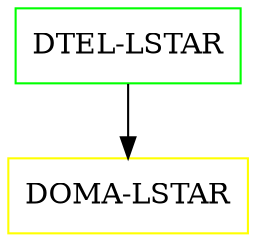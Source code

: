 digraph G {
  "DTEL-LSTAR" [shape=box,color=green];
  "DOMA-LSTAR" [shape=box,color=yellow,URL="./DOMA_LSTAR.html"];
  "DTEL-LSTAR" -> "DOMA-LSTAR";
}
